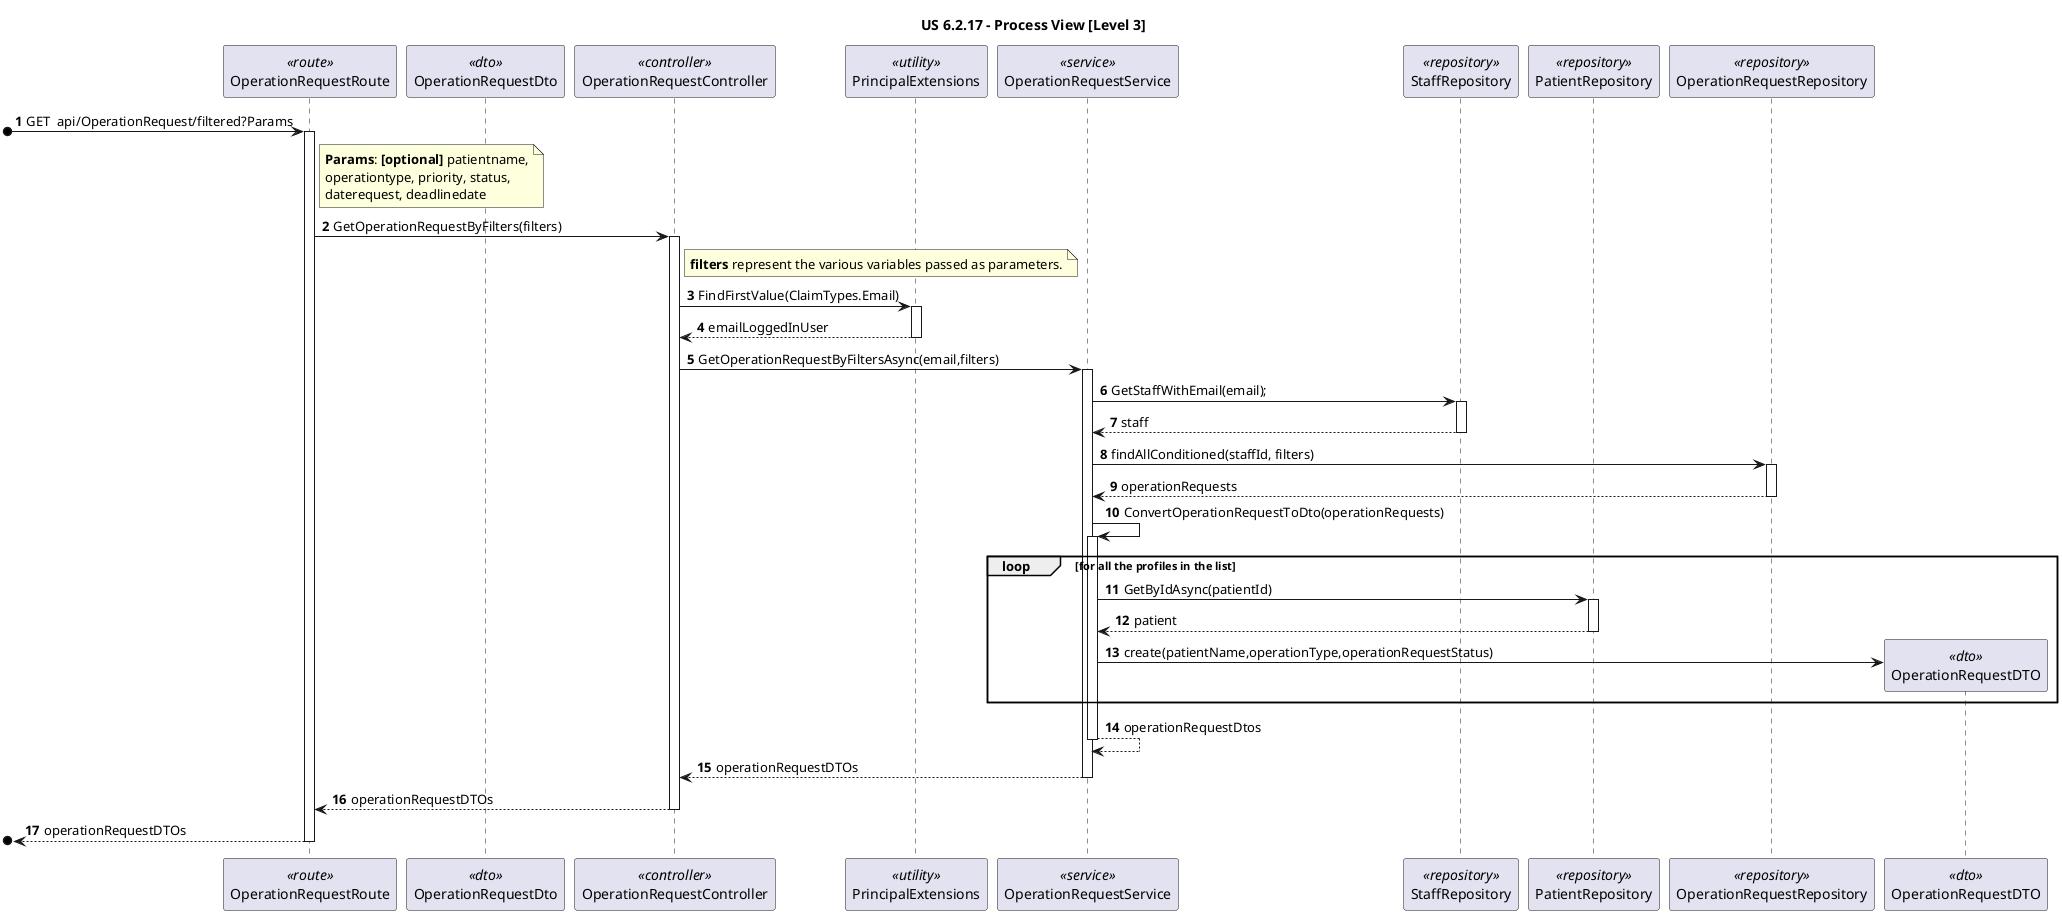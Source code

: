 @startuml

title "US 6.2.17 - Process View [Level 3]"

autonumber
participant "OperationRequestRoute" as ROUTE <<route>>
participant "OperationRequestDto" as pat_dto <<dto>>
participant "OperationRequestController" as CTRL <<controller>>
participant "PrincipalExtensions" as CLAIMS <<utility>>
participant "OperationRequestService" as SVC <<service>>
participant "StaffRepository" as STA_REPO <<repository>>
participant "PatientRepository" as PAT_REPO <<repository>>
participant "OperationRequestRepository" as REPO <<repository>>
participant "StaffRepository" as REPO <<repository>>
participant "OperationRequestDTO" as DTO <<dto>>


[o-> ROUTE: GET  api/OperationRequest/filtered?Params
activate ROUTE
note right of ROUTE:**Params**: **[optional]** patientname,\noperationtype, priority, status,\ndaterequest, deadlinedate

ROUTE -> CTRL: GetOperationRequestByFilters(filters)
activate CTRL

note right of CTRL: **filters** represent the various variables passed as parameters.

CTRL -> CLAIMS : FindFirstValue(ClaimTypes.Email)
activate CLAIMS

CLAIMS --> CTRL : emailLoggedInUser
deactivate CLAIMS


CTRL -> SVC: GetOperationRequestByFiltersAsync(email,filters)
activate SVC

SVC -> STA_REPO: GetStaffWithEmail(email);
activate STA_REPO

STA_REPO --> SVC: staff
deactivate STA_REPO

SVC -> REPO : findAllConditioned(staffId, filters)
activate REPO
REPO --> SVC : operationRequests
deactivate REPO

SVC -> SVC: ConvertOperationRequestToDto(operationRequests)
activate SVC

loop for all the profiles in the list
        SVC -> PAT_REPO : GetByIdAsync(patientId)
        activate PAT_REPO
        PAT_REPO -->  SVC : patient
        deactivate PAT_REPO

        SVC -> DTO ** : create(patientName,operationType,operationRequestStatus)
end loop


SVC --> SVC : operationRequestDtos
deactivate SVC

SVC --> CTRL: operationRequestDTOs
deactivate SVC

CTRL --> ROUTE: operationRequestDTOs
deactivate CTRL

[o<-- ROUTE: operationRequestDTOs
deactivate ROUTE
@enduml